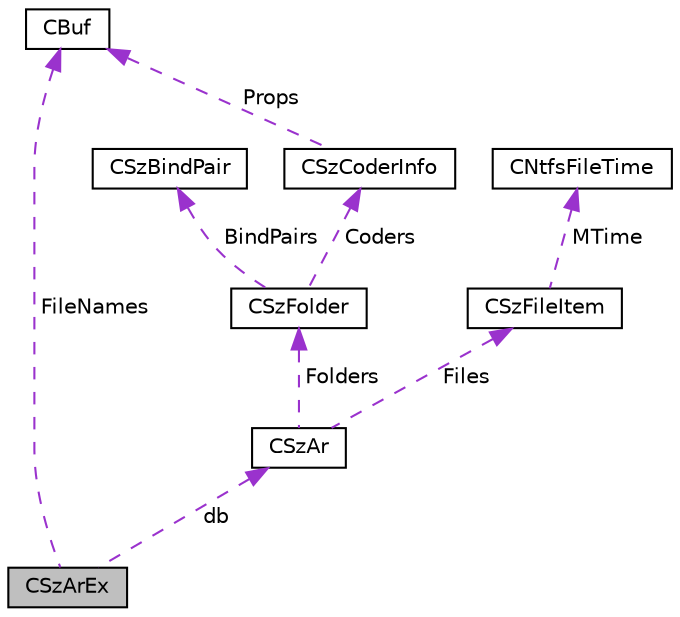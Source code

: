 digraph "CSzArEx"
{
 // LATEX_PDF_SIZE
  edge [fontname="Helvetica",fontsize="10",labelfontname="Helvetica",labelfontsize="10"];
  node [fontname="Helvetica",fontsize="10",shape=record];
  Node1 [label="CSzArEx",height=0.2,width=0.4,color="black", fillcolor="grey75", style="filled", fontcolor="black",tooltip=" "];
  Node2 -> Node1 [dir="back",color="darkorchid3",fontsize="10",style="dashed",label=" FileNames" ,fontname="Helvetica"];
  Node2 [label="CBuf",height=0.2,width=0.4,color="black", fillcolor="white", style="filled",URL="$struct_c_buf.html",tooltip=" "];
  Node3 -> Node1 [dir="back",color="darkorchid3",fontsize="10",style="dashed",label=" db" ,fontname="Helvetica"];
  Node3 [label="CSzAr",height=0.2,width=0.4,color="black", fillcolor="white", style="filled",URL="$struct_c_sz_ar.html",tooltip=" "];
  Node4 -> Node3 [dir="back",color="darkorchid3",fontsize="10",style="dashed",label=" Files" ,fontname="Helvetica"];
  Node4 [label="CSzFileItem",height=0.2,width=0.4,color="black", fillcolor="white", style="filled",URL="$struct_c_sz_file_item.html",tooltip=" "];
  Node5 -> Node4 [dir="back",color="darkorchid3",fontsize="10",style="dashed",label=" MTime" ,fontname="Helvetica"];
  Node5 [label="CNtfsFileTime",height=0.2,width=0.4,color="black", fillcolor="white", style="filled",URL="$struct_c_ntfs_file_time.html",tooltip=" "];
  Node6 -> Node3 [dir="back",color="darkorchid3",fontsize="10",style="dashed",label=" Folders" ,fontname="Helvetica"];
  Node6 [label="CSzFolder",height=0.2,width=0.4,color="black", fillcolor="white", style="filled",URL="$struct_c_sz_folder.html",tooltip=" "];
  Node7 -> Node6 [dir="back",color="darkorchid3",fontsize="10",style="dashed",label=" Coders" ,fontname="Helvetica"];
  Node7 [label="CSzCoderInfo",height=0.2,width=0.4,color="black", fillcolor="white", style="filled",URL="$struct_c_sz_coder_info.html",tooltip=" "];
  Node2 -> Node7 [dir="back",color="darkorchid3",fontsize="10",style="dashed",label=" Props" ,fontname="Helvetica"];
  Node8 -> Node6 [dir="back",color="darkorchid3",fontsize="10",style="dashed",label=" BindPairs" ,fontname="Helvetica"];
  Node8 [label="CSzBindPair",height=0.2,width=0.4,color="black", fillcolor="white", style="filled",URL="$struct_c_sz_bind_pair.html",tooltip=" "];
}
